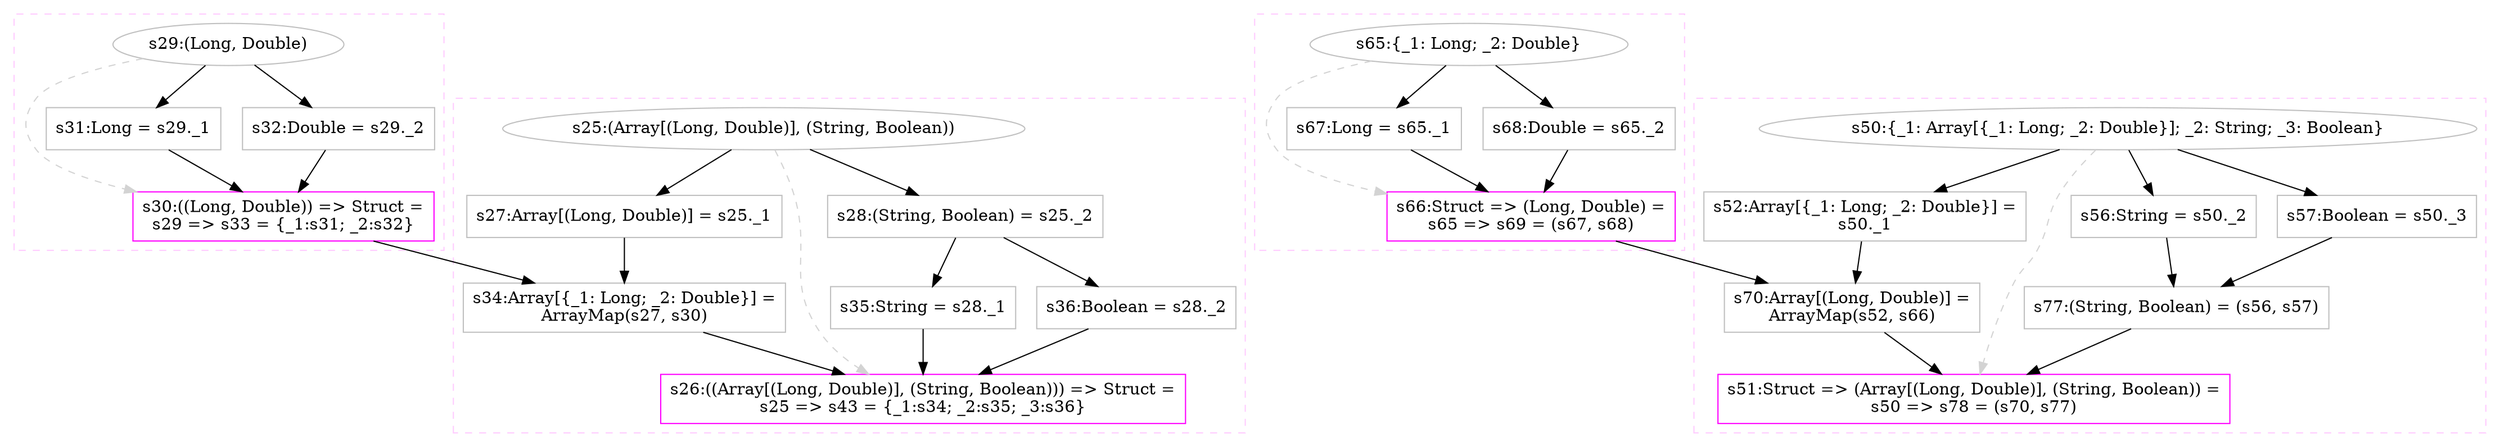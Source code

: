 digraph "graph_s26_s51_3670609634740366521.dot" {
	graph [concentrate=true];
	node [label="\N"];
	graph [bb="0,0,1782,374"];
	subgraph cluster_s30 {
		graph [style=dashed,
			color="#FFCCFF",
			bb="8,164,315,366"];
		{
			graph [rank=source,
				bb=""];
			s29 [label="s29:(Long, Double)", color=gray, pos="161,340", width="2.4195", height="0.5"];
		}
		{
			graph [rank=sink,
				bb=""];
			s30 [label="s30:((Long, Double)) => Struct =\ls29 => s33 = {_1:s31; _2:s32}", color=magenta, shape=box, tooltip="s30:((Long, Double)) => Struct", pos="205,193", width="2.8151", height="0.57778"];
		}
		s31 [label="s31:Long = s29._1", color=gray, shape=box, tooltip="s31:Long", pos="96,268", width="1.6718", height="0.5"];
		s32 [label="s32:Double = s29._2", color=gray, shape=box, tooltip="s32:Double", pos="241,268", width="1.8361", height="0.5"];
		s29 -> s32 [style=solid, pos="e,221.34,286.2 179.96,322.41 190,313.63 202.51,302.68 213.59,292.99"];
		s29 -> s31 [style=solid, pos="e,112.04,286.28 145.27,322.05 137.4,313.58 127.73,303.17 119.04,293.82"];
		s29 -> s30 [style=dashed, color=lightgray, weight=0, pos="e,103.48,203.27 85.867,330.75 63.268,324.35 40.825,313.23 27,294 15.583,278.12 15.432,265.77 27,250 43.129,228.02 67.893,214.44 \
93.87,206.11"];
		s31 -> s30 [style=solid, pos="e,175.36,213.85 121.56,249.88 135.02,240.87 151.81,229.62 166.79,219.59"];
		s32 -> s30 [style=solid, pos="e,214.74,213.75 232.47,249.7 228.52,241.69 223.72,231.95 219.24,222.88"];
	}
	subgraph cluster_s26 {
		graph [style=dashed,
			color="#FFCCFF",
			bb="323,8,887,294"];
		{
			graph [rank=source,
				bb=""];
			s25 [label="s25:(Array[(Long, Double)], (String, Boolean))", color=gray, pos="549,268", width="5.3954", height="0.5"];
		}
		{
			graph [rank=sink,
				bb=""];
			s26 [label="s26:((Array[(Long, Double)], (String, Boolean))) => Struct =\ls25 => s43 = {_1:s34; _2:s35; _3:s36}", color=magenta, shape=box, tooltip="s26:((Array[(Long, Double)], (String, Boolean))) => Struct", pos="660,37", width="4.9784", height="0.57778"];
		}
		s27 [label="s27:Array[(Long, Double)] = s25._1", color=gray, shape=box, tooltip="s27:Array[(Long, Double)]", pos="445,193", width="3.0573", height="0.5"];
		s34 [label="s34:Array[{_1: Long; _2: Double}] =\lArrayMap(s27, s30)", color=gray, shape=box, tooltip="s34:Array[{_1: Long; _2: Double}]", pos="445,115", width="3.1464", height="0.57778"];
		s28 [label="s28:(String, Boolean) = s25._2", color=gray, shape=box, tooltip="s28:(String, Boolean)", pos="687,193", width="2.6138", height="0.5"];
		s35 [label="s35:String = s28._1", color=gray, shape=box, tooltip="s35:String", pos="660,115", width="1.732", height="0.5"];
		s36 [label="s36:Boolean = s28._2", color=gray, shape=box, tooltip="s36:Boolean", pos="810,115", width="1.9016", height="0.5"];
		s28 -> s35 [style=solid, pos="e,666.1,133.18 680.87,174.75 677.52,165.33 673.3,153.45 669.53,142.84"];
		s25 -> s27 [style=solid, pos="e,469.35,211.09 524.88,250.07 510.8,240.19 492.86,227.59 477.55,216.85"];
		s28 -> s36 [style=solid, pos="e,782.06,133.26 714.6,174.94 731.97,164.21 754.58,150.24 773.43,138.6"];
		s25 -> s28 [style=solid, pos="e,654.69,211.09 581.01,250.07 600.29,239.87 625.04,226.77 645.78,215.81"];
		s25 -> s26 [style=dashed, color=lightgray, weight=0, pos="e,625.02,57.664 554.21,249.9 557.26,239.56 561.09,226.09 564,214 576.75,161.13 559.41,140.27 588,94 595.23,82.299 605.84,72.092 \
616.71,63.711"];
		s34 -> s26 [style=solid, pos="e,604.21,57.72 500.65,94.329 529.39,84.17 564.63,71.711 594.66,61.097"];
		s35 -> s26 [style=solid, pos="e,660,57.863 660,96.754 660,88.264 660,77.779 660,68.027"];
		s36 -> s26 [style=solid, pos="e,698.85,57.684 776.34,96.944 756.14,86.712 730.13,73.535 707.83,62.235"];
		s27 -> s34 [style=solid, pos="e,445,135.86 445,174.75 445,166.26 445,155.78 445,146.03"];
	}
	subgraph cluster_s66 {
		graph [style=dashed,
			color="#FFCCFF",
			bb="895,164,1202,366"];
		{
			graph [rank=source,
				bb=""];
			s65 [label="s65:{_1: Long; _2: Double}", color=gray, pos="1048,340", width="3.317", height="0.5"];
		}
		{
			graph [rank=sink,
				bb=""];
			s66 [label="s66:Struct => (Long, Double) =\ls65 => s69 = (s67, s68)", color=magenta, shape=box, tooltip="s66:Struct => (Long, Double)", pos="1097,193", width="2.6948", height="0.57778"];
		}
		s67 [label="s67:Long = s65._1", color=gray, shape=box, tooltip="s67:Long", pos="983,268", width="1.6718", height="0.5"];
		s68 [label="s68:Double = s65._2", color=gray, shape=box, tooltip="s68:Double", pos="1128,268", width="1.8361", height="0.5"];
		s65 -> s66 [style=dashed, color=lightgray, weight=0, pos="e,999.89,200.84 962.37,327.41 943.5,320.7 925.68,310.24 914,294 902.58,278.12 902.37,265.72 914,250 932.11,225.52 960.7,211.39 989.95\
,203.34"];
		s67 -> s66 [style=solid, pos="e,1066,213.85 1009.7,249.88 1023.9,240.78 1041.7,229.41 1057.5,219.31"];
		s68 -> s66 [style=solid, pos="e,1105.4,213.75 1120.7,249.7 1117.3,241.77 1113.2,232.16 1109.4,223.16"];
		s65 -> s67 [style=solid, pos="e,999.04,286.28 1032.3,322.05 1024.4,313.58 1014.7,303.17 1006,293.82"];
		s65 -> s68 [style=solid, pos="e,1108.5,286.03 1067.4,322.05 1077.4,313.26 1089.9,302.38 1100.8,292.76"];
	}
	subgraph cluster_s51 {
		graph [style=dashed,
			color="#FFCCFF",
			bb="1210,8,1774,294"];
		{
			graph [rank=source,
				bb=""];
			s50 [label="s50:{_1: Array[{_1: Long; _2: Double}]; _2: String; _3: Boolean}", color=gray, pos="1498,268", width="7.4273", height="0.5"];
		}
		{
			graph [rank=sink,
				bb=""];
			s51 [label="s51:Struct => (Array[(Long, Double)], (String, Boolean)) =\ls50 => s78 = (s70, s77)", color=magenta, shape=box, tooltip="s51:Struct => (Array[(Long, Double)], (String, Boolean))", pos="1413,37", width="4.8442", height="0.57778"];
		}
		s52 [label="s52:Array[{_1: Long; _2: Double}] =\ls50._1", color=gray, shape=box, tooltip="s52:Array[{_1: Long; _2: Double}]", pos="1332,193", width="3.1464", height="0.57778"];
		s70 [label="s70:Array[(Long, Double)] =\lArrayMap(s52, s66)", color=gray, shape=box, tooltip="s70:Array[(Long, Double)]", pos="1324,115", width="2.4847", height="0.57778"];
		s56 [label="s56:String = s50._2", color=gray, shape=box, tooltip="s56:String", pos="1547,193", width="1.732", height="0.5"];
		s57 [label="s57:Boolean = s50._3", color=gray, shape=box, tooltip="s57:Boolean", pos="1697,193", width="1.9016", height="0.5"];
		s77 [label="s77:(String, Boolean) = (s56, s57)", color=gray, shape=box, tooltip="s77:(String, Boolean)", pos="1555,115", width="2.8657", height="0.5"];
		s56 -> s77 [style=solid, pos="e,1553.2,133.18 1548.8,174.75 1549.8,165.43 1551,153.69 1552.1,143.17"];
		s57 -> s77 [style=solid, pos="e,1587.3,133.26 1665.1,174.94 1644.8,164.07 1618.3,149.86 1596.3,138.13"];
		s50 -> s52 [style=solid, pos="e,1376.8,213.68 1459.5,250.07 1437.7,240.48 1410,228.32 1386.1,217.78"];
		s50 -> s56 [style=solid, pos="e,1535.5,211.18 1509.6,249.7 1515.7,240.7 1523.2,229.52 1529.9,219.55"];
		s50 -> s51 [style=dashed, color=lightgray, weight=0, pos="e,1418.5,57.698 1490.5,249.85 1485.9,239.49 1480.1,226.01 1475,214 1467.7,196.74 1449.3,153.64 1443,136 1434.9,113.28 1426.9,87.123\
 1421.3,67.553"];
		s70 -> s51 [style=solid, pos="e,1389.8,57.835 1347.4,94.032 1358,84.956 1370.7,74.093 1382.1,64.358"];
		s77 -> s51 [style=solid, pos="e,1449.8,57.684 1523.1,96.944 1504.2,86.803 1479.8,73.769 1458.8,62.537"];
		s50 -> s57 [style=solid, pos="e,1650.5,211.05 1543.7,250.25 1572.5,239.66 1610.1,225.88 1640.8,214.61"];
		s52 -> s70 [style=solid, pos="e,1326.1,135.83 1329.9,172.03 1329.1,164.09 1328.1,154.78 1327.2,146.06"];
	}
	s66 -> s70 [style=solid, pos="e,1265.1,135.72 1155.8,172.33 1186.2,162.13 1223.6,149.6 1255.4,138.96"];
	s30 -> s34 [style=solid, pos="e,382.73,135.72 267.12,172.33 299.48,162.08 339.23,149.5 372.93,138.82"];
}
